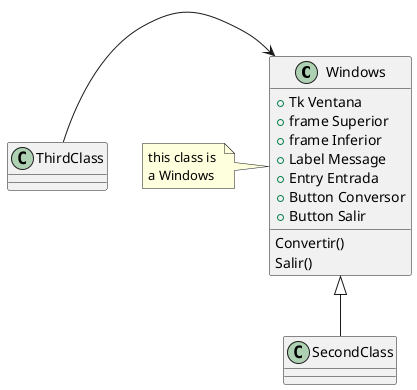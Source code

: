 @startuml

class Windows{
	+Tk Ventana
	+frame Superior
	+frame Inferior
	+Label Message
	+Entry Entrada
	+Button Conversor
	+Button Salir
	Convertir()
	Salir()
}

note left : this class is \na Windows

Windows <|-- SecondClass
Windows <-left- ThirdClass

@enduml